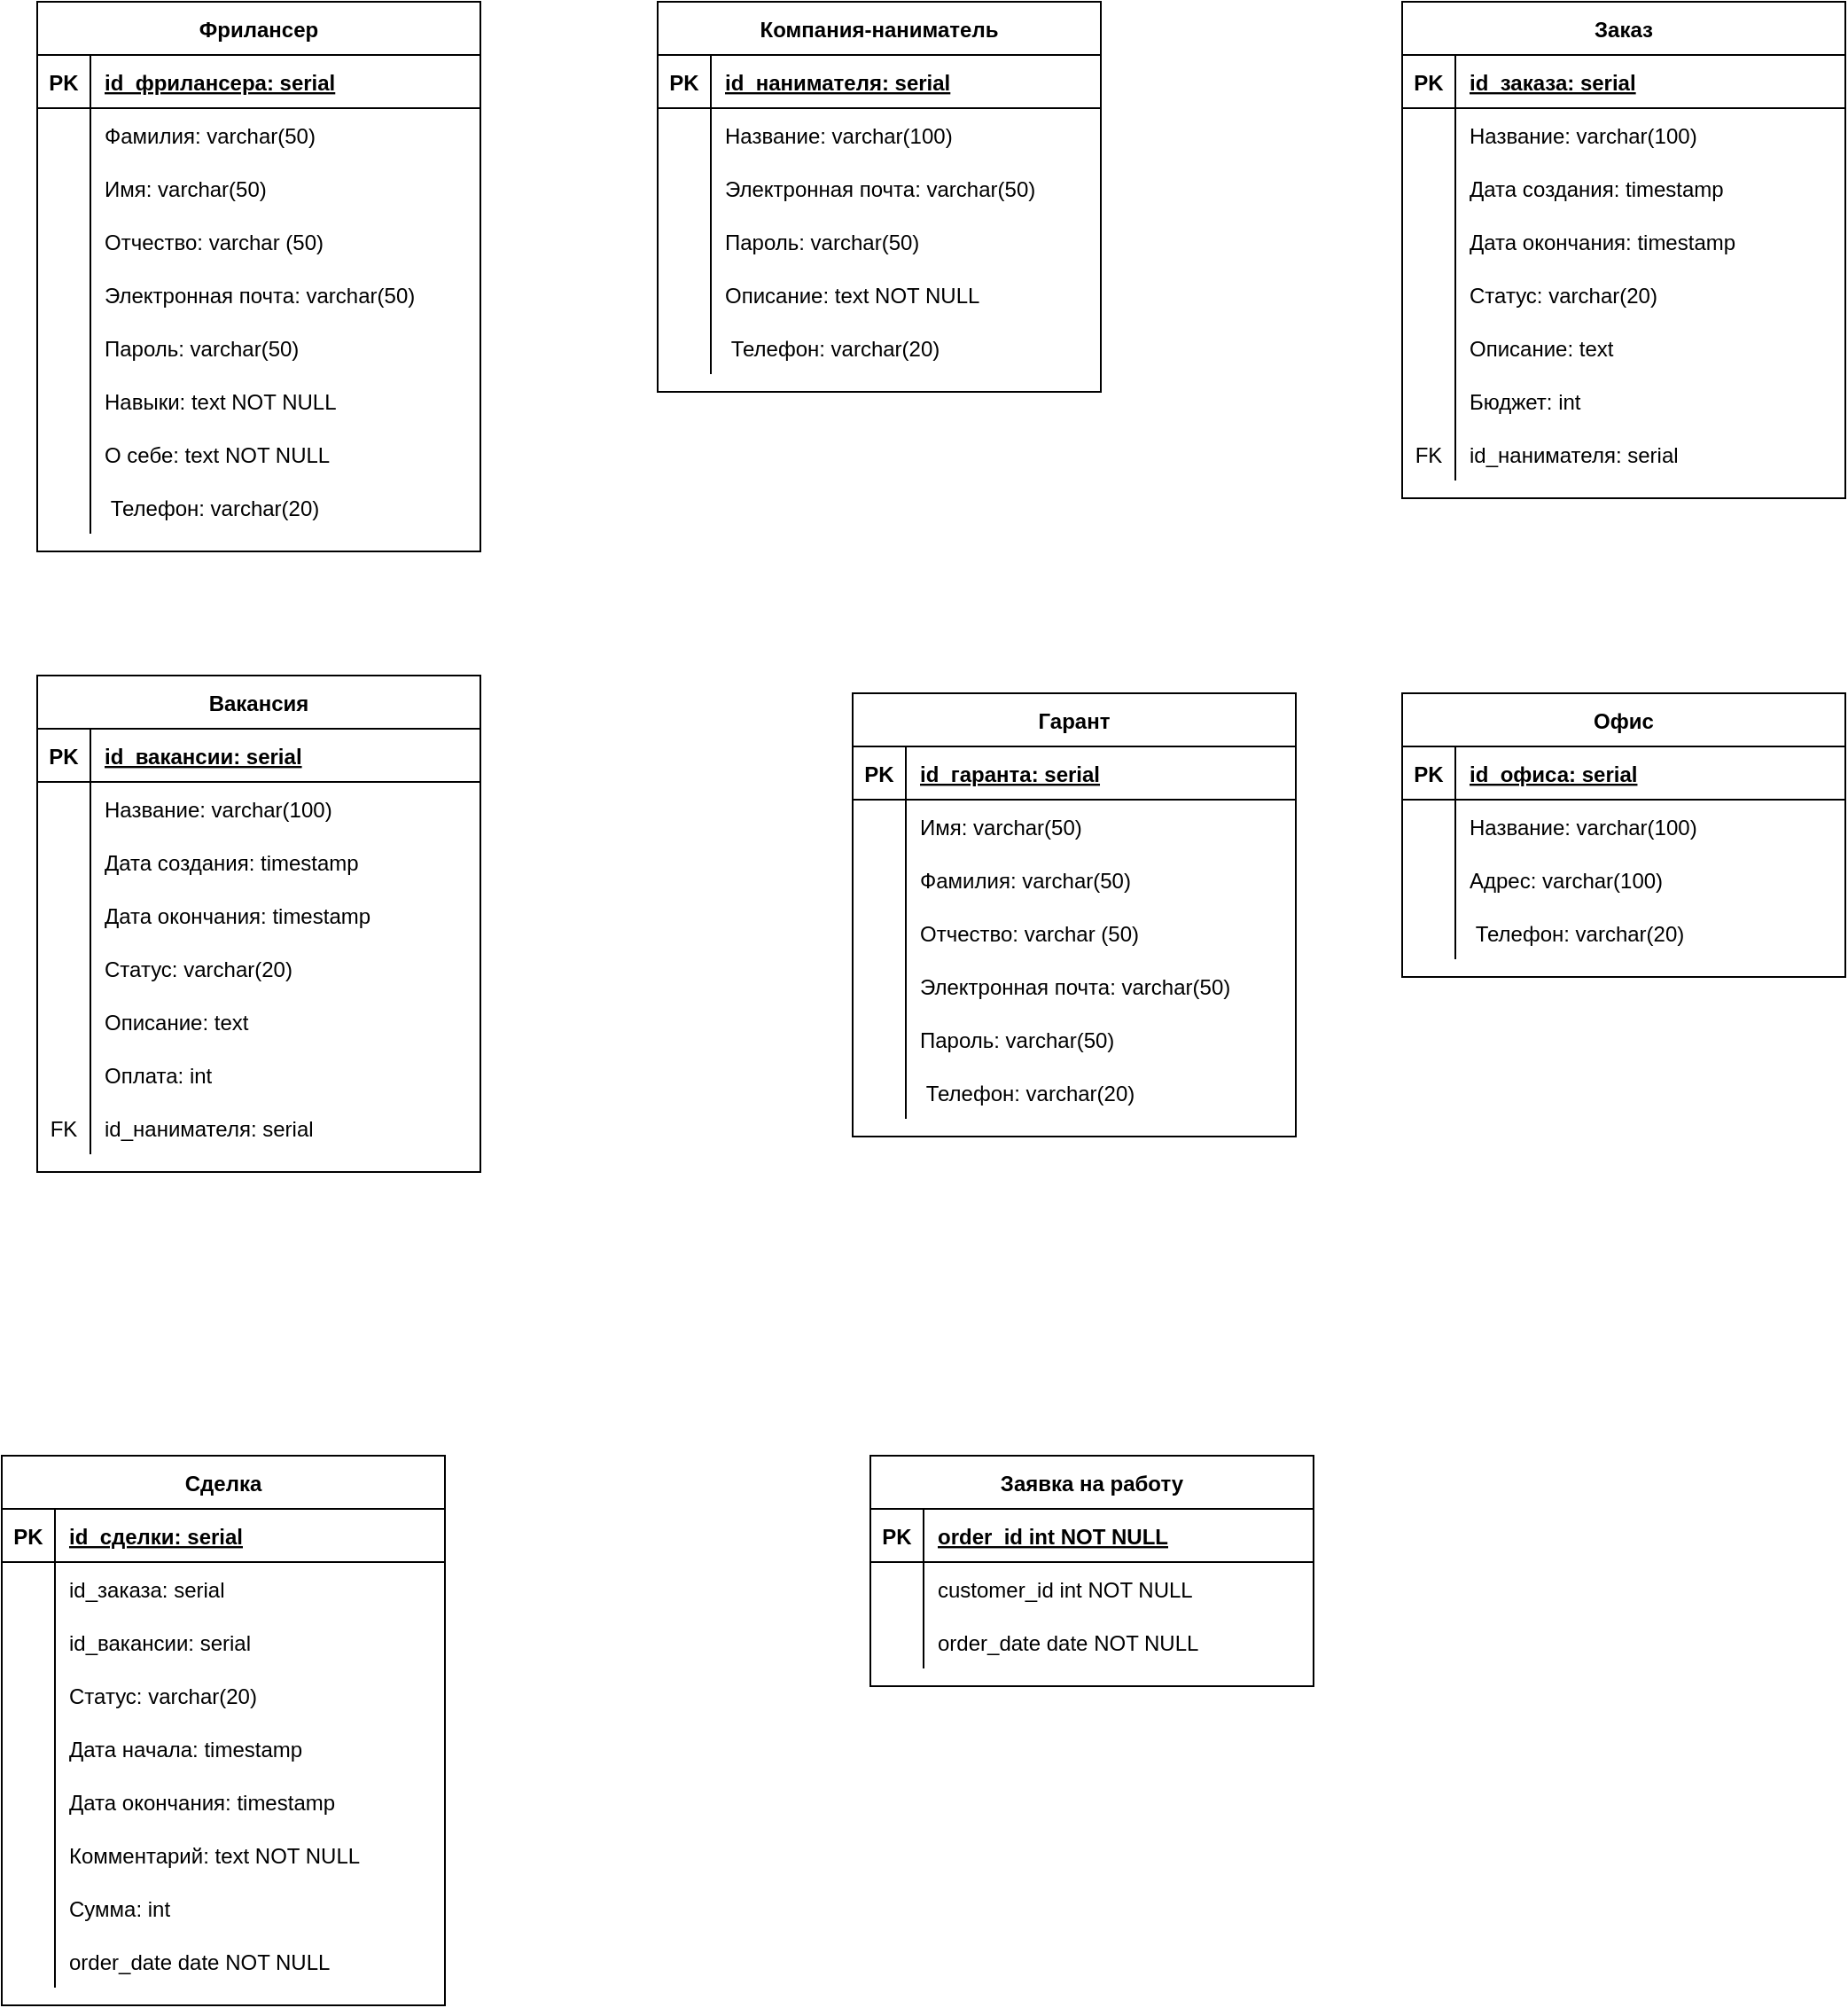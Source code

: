 <mxfile version="21.1.1" type="github">
  <diagram id="R2lEEEUBdFMjLlhIrx00" name="Page-1">
    <mxGraphModel dx="2643" dy="2055" grid="1" gridSize="10" guides="1" tooltips="1" connect="1" arrows="1" fold="1" page="1" pageScale="1" pageWidth="850" pageHeight="1100" math="0" shadow="0" extFonts="Permanent Marker^https://fonts.googleapis.com/css?family=Permanent+Marker">
      <root>
        <mxCell id="0" />
        <mxCell id="1" parent="0" />
        <mxCell id="NEHMrpjHIKDnAX4i1c70-81" value="Компания-наниматель" style="shape=table;startSize=30;container=1;collapsible=1;childLayout=tableLayout;fixedRows=1;rowLines=0;fontStyle=1;align=center;resizeLast=1;" vertex="1" parent="1">
          <mxGeometry x="-110" y="-250" width="250" height="220" as="geometry" />
        </mxCell>
        <mxCell id="NEHMrpjHIKDnAX4i1c70-82" value="" style="shape=partialRectangle;collapsible=0;dropTarget=0;pointerEvents=0;fillColor=none;points=[[0,0.5],[1,0.5]];portConstraint=eastwest;top=0;left=0;right=0;bottom=1;" vertex="1" parent="NEHMrpjHIKDnAX4i1c70-81">
          <mxGeometry y="30" width="250" height="30" as="geometry" />
        </mxCell>
        <mxCell id="NEHMrpjHIKDnAX4i1c70-83" value="PK" style="shape=partialRectangle;overflow=hidden;connectable=0;fillColor=none;top=0;left=0;bottom=0;right=0;fontStyle=1;" vertex="1" parent="NEHMrpjHIKDnAX4i1c70-82">
          <mxGeometry width="30" height="30" as="geometry">
            <mxRectangle width="30" height="30" as="alternateBounds" />
          </mxGeometry>
        </mxCell>
        <mxCell id="NEHMrpjHIKDnAX4i1c70-84" value="id_нанимателя: serial" style="shape=partialRectangle;overflow=hidden;connectable=0;fillColor=none;top=0;left=0;bottom=0;right=0;align=left;spacingLeft=6;fontStyle=5;" vertex="1" parent="NEHMrpjHIKDnAX4i1c70-82">
          <mxGeometry x="30" width="220" height="30" as="geometry">
            <mxRectangle width="220" height="30" as="alternateBounds" />
          </mxGeometry>
        </mxCell>
        <mxCell id="NEHMrpjHIKDnAX4i1c70-85" value="" style="shape=partialRectangle;collapsible=0;dropTarget=0;pointerEvents=0;fillColor=none;points=[[0,0.5],[1,0.5]];portConstraint=eastwest;top=0;left=0;right=0;bottom=0;" vertex="1" parent="NEHMrpjHIKDnAX4i1c70-81">
          <mxGeometry y="60" width="250" height="30" as="geometry" />
        </mxCell>
        <mxCell id="NEHMrpjHIKDnAX4i1c70-86" value="" style="shape=partialRectangle;overflow=hidden;connectable=0;fillColor=none;top=0;left=0;bottom=0;right=0;" vertex="1" parent="NEHMrpjHIKDnAX4i1c70-85">
          <mxGeometry width="30" height="30" as="geometry">
            <mxRectangle width="30" height="30" as="alternateBounds" />
          </mxGeometry>
        </mxCell>
        <mxCell id="NEHMrpjHIKDnAX4i1c70-87" value="Название: varchar(100)" style="shape=partialRectangle;overflow=hidden;connectable=0;fillColor=none;top=0;left=0;bottom=0;right=0;align=left;spacingLeft=6;" vertex="1" parent="NEHMrpjHIKDnAX4i1c70-85">
          <mxGeometry x="30" width="220" height="30" as="geometry">
            <mxRectangle width="220" height="30" as="alternateBounds" />
          </mxGeometry>
        </mxCell>
        <mxCell id="NEHMrpjHIKDnAX4i1c70-88" value="" style="shape=partialRectangle;collapsible=0;dropTarget=0;pointerEvents=0;fillColor=none;points=[[0,0.5],[1,0.5]];portConstraint=eastwest;top=0;left=0;right=0;bottom=0;" vertex="1" parent="NEHMrpjHIKDnAX4i1c70-81">
          <mxGeometry y="90" width="250" height="30" as="geometry" />
        </mxCell>
        <mxCell id="NEHMrpjHIKDnAX4i1c70-89" value="" style="shape=partialRectangle;overflow=hidden;connectable=0;fillColor=none;top=0;left=0;bottom=0;right=0;" vertex="1" parent="NEHMrpjHIKDnAX4i1c70-88">
          <mxGeometry width="30" height="30" as="geometry">
            <mxRectangle width="30" height="30" as="alternateBounds" />
          </mxGeometry>
        </mxCell>
        <mxCell id="NEHMrpjHIKDnAX4i1c70-90" value="Электронная почта: varchar(50)" style="shape=partialRectangle;overflow=hidden;connectable=0;fillColor=none;top=0;left=0;bottom=0;right=0;align=left;spacingLeft=6;" vertex="1" parent="NEHMrpjHIKDnAX4i1c70-88">
          <mxGeometry x="30" width="220" height="30" as="geometry">
            <mxRectangle width="220" height="30" as="alternateBounds" />
          </mxGeometry>
        </mxCell>
        <mxCell id="NEHMrpjHIKDnAX4i1c70-222" value="" style="shape=partialRectangle;collapsible=0;dropTarget=0;pointerEvents=0;fillColor=none;points=[[0,0.5],[1,0.5]];portConstraint=eastwest;top=0;left=0;right=0;bottom=0;" vertex="1" parent="NEHMrpjHIKDnAX4i1c70-81">
          <mxGeometry y="120" width="250" height="30" as="geometry" />
        </mxCell>
        <mxCell id="NEHMrpjHIKDnAX4i1c70-223" value="" style="shape=partialRectangle;overflow=hidden;connectable=0;fillColor=none;top=0;left=0;bottom=0;right=0;" vertex="1" parent="NEHMrpjHIKDnAX4i1c70-222">
          <mxGeometry width="30" height="30" as="geometry">
            <mxRectangle width="30" height="30" as="alternateBounds" />
          </mxGeometry>
        </mxCell>
        <mxCell id="NEHMrpjHIKDnAX4i1c70-224" value="Пароль: varchar(50)" style="shape=partialRectangle;overflow=hidden;connectable=0;fillColor=none;top=0;left=0;bottom=0;right=0;align=left;spacingLeft=6;" vertex="1" parent="NEHMrpjHIKDnAX4i1c70-222">
          <mxGeometry x="30" width="220" height="30" as="geometry">
            <mxRectangle width="220" height="30" as="alternateBounds" />
          </mxGeometry>
        </mxCell>
        <mxCell id="NEHMrpjHIKDnAX4i1c70-225" value="" style="shape=partialRectangle;collapsible=0;dropTarget=0;pointerEvents=0;fillColor=none;points=[[0,0.5],[1,0.5]];portConstraint=eastwest;top=0;left=0;right=0;bottom=0;" vertex="1" parent="NEHMrpjHIKDnAX4i1c70-81">
          <mxGeometry y="150" width="250" height="30" as="geometry" />
        </mxCell>
        <mxCell id="NEHMrpjHIKDnAX4i1c70-226" value="" style="shape=partialRectangle;overflow=hidden;connectable=0;fillColor=none;top=0;left=0;bottom=0;right=0;" vertex="1" parent="NEHMrpjHIKDnAX4i1c70-225">
          <mxGeometry width="30" height="30" as="geometry">
            <mxRectangle width="30" height="30" as="alternateBounds" />
          </mxGeometry>
        </mxCell>
        <mxCell id="NEHMrpjHIKDnAX4i1c70-227" value="Описание: text NOT NULL" style="shape=partialRectangle;overflow=hidden;connectable=0;fillColor=none;top=0;left=0;bottom=0;right=0;align=left;spacingLeft=6;" vertex="1" parent="NEHMrpjHIKDnAX4i1c70-225">
          <mxGeometry x="30" width="220" height="30" as="geometry">
            <mxRectangle width="220" height="30" as="alternateBounds" />
          </mxGeometry>
        </mxCell>
        <mxCell id="NEHMrpjHIKDnAX4i1c70-228" value="" style="shape=partialRectangle;collapsible=0;dropTarget=0;pointerEvents=0;fillColor=none;points=[[0,0.5],[1,0.5]];portConstraint=eastwest;top=0;left=0;right=0;bottom=0;" vertex="1" parent="NEHMrpjHIKDnAX4i1c70-81">
          <mxGeometry y="180" width="250" height="30" as="geometry" />
        </mxCell>
        <mxCell id="NEHMrpjHIKDnAX4i1c70-229" value="" style="shape=partialRectangle;overflow=hidden;connectable=0;fillColor=none;top=0;left=0;bottom=0;right=0;" vertex="1" parent="NEHMrpjHIKDnAX4i1c70-228">
          <mxGeometry width="30" height="30" as="geometry">
            <mxRectangle width="30" height="30" as="alternateBounds" />
          </mxGeometry>
        </mxCell>
        <mxCell id="NEHMrpjHIKDnAX4i1c70-230" value=" Телефон: varchar(20)" style="shape=partialRectangle;overflow=hidden;connectable=0;fillColor=none;top=0;left=0;bottom=0;right=0;align=left;spacingLeft=6;" vertex="1" parent="NEHMrpjHIKDnAX4i1c70-228">
          <mxGeometry x="30" width="220" height="30" as="geometry">
            <mxRectangle width="220" height="30" as="alternateBounds" />
          </mxGeometry>
        </mxCell>
        <mxCell id="NEHMrpjHIKDnAX4i1c70-91" value="Заявка на работу" style="shape=table;startSize=30;container=1;collapsible=1;childLayout=tableLayout;fixedRows=1;rowLines=0;fontStyle=1;align=center;resizeLast=1;" vertex="1" parent="1">
          <mxGeometry x="10" y="570" width="250" height="130" as="geometry" />
        </mxCell>
        <mxCell id="NEHMrpjHIKDnAX4i1c70-92" value="" style="shape=partialRectangle;collapsible=0;dropTarget=0;pointerEvents=0;fillColor=none;points=[[0,0.5],[1,0.5]];portConstraint=eastwest;top=0;left=0;right=0;bottom=1;" vertex="1" parent="NEHMrpjHIKDnAX4i1c70-91">
          <mxGeometry y="30" width="250" height="30" as="geometry" />
        </mxCell>
        <mxCell id="NEHMrpjHIKDnAX4i1c70-93" value="PK" style="shape=partialRectangle;overflow=hidden;connectable=0;fillColor=none;top=0;left=0;bottom=0;right=0;fontStyle=1;" vertex="1" parent="NEHMrpjHIKDnAX4i1c70-92">
          <mxGeometry width="30" height="30" as="geometry">
            <mxRectangle width="30" height="30" as="alternateBounds" />
          </mxGeometry>
        </mxCell>
        <mxCell id="NEHMrpjHIKDnAX4i1c70-94" value="order_id int NOT NULL " style="shape=partialRectangle;overflow=hidden;connectable=0;fillColor=none;top=0;left=0;bottom=0;right=0;align=left;spacingLeft=6;fontStyle=5;" vertex="1" parent="NEHMrpjHIKDnAX4i1c70-92">
          <mxGeometry x="30" width="220" height="30" as="geometry">
            <mxRectangle width="220" height="30" as="alternateBounds" />
          </mxGeometry>
        </mxCell>
        <mxCell id="NEHMrpjHIKDnAX4i1c70-95" value="" style="shape=partialRectangle;collapsible=0;dropTarget=0;pointerEvents=0;fillColor=none;points=[[0,0.5],[1,0.5]];portConstraint=eastwest;top=0;left=0;right=0;bottom=0;" vertex="1" parent="NEHMrpjHIKDnAX4i1c70-91">
          <mxGeometry y="60" width="250" height="30" as="geometry" />
        </mxCell>
        <mxCell id="NEHMrpjHIKDnAX4i1c70-96" value="" style="shape=partialRectangle;overflow=hidden;connectable=0;fillColor=none;top=0;left=0;bottom=0;right=0;" vertex="1" parent="NEHMrpjHIKDnAX4i1c70-95">
          <mxGeometry width="30" height="30" as="geometry">
            <mxRectangle width="30" height="30" as="alternateBounds" />
          </mxGeometry>
        </mxCell>
        <mxCell id="NEHMrpjHIKDnAX4i1c70-97" value="customer_id int NOT NULL" style="shape=partialRectangle;overflow=hidden;connectable=0;fillColor=none;top=0;left=0;bottom=0;right=0;align=left;spacingLeft=6;" vertex="1" parent="NEHMrpjHIKDnAX4i1c70-95">
          <mxGeometry x="30" width="220" height="30" as="geometry">
            <mxRectangle width="220" height="30" as="alternateBounds" />
          </mxGeometry>
        </mxCell>
        <mxCell id="NEHMrpjHIKDnAX4i1c70-98" value="" style="shape=partialRectangle;collapsible=0;dropTarget=0;pointerEvents=0;fillColor=none;points=[[0,0.5],[1,0.5]];portConstraint=eastwest;top=0;left=0;right=0;bottom=0;" vertex="1" parent="NEHMrpjHIKDnAX4i1c70-91">
          <mxGeometry y="90" width="250" height="30" as="geometry" />
        </mxCell>
        <mxCell id="NEHMrpjHIKDnAX4i1c70-99" value="" style="shape=partialRectangle;overflow=hidden;connectable=0;fillColor=none;top=0;left=0;bottom=0;right=0;" vertex="1" parent="NEHMrpjHIKDnAX4i1c70-98">
          <mxGeometry width="30" height="30" as="geometry">
            <mxRectangle width="30" height="30" as="alternateBounds" />
          </mxGeometry>
        </mxCell>
        <mxCell id="NEHMrpjHIKDnAX4i1c70-100" value="order_date date NOT NULL" style="shape=partialRectangle;overflow=hidden;connectable=0;fillColor=none;top=0;left=0;bottom=0;right=0;align=left;spacingLeft=6;" vertex="1" parent="NEHMrpjHIKDnAX4i1c70-98">
          <mxGeometry x="30" width="220" height="30" as="geometry">
            <mxRectangle width="220" height="30" as="alternateBounds" />
          </mxGeometry>
        </mxCell>
        <mxCell id="NEHMrpjHIKDnAX4i1c70-101" value="Сделка" style="shape=table;startSize=30;container=1;collapsible=1;childLayout=tableLayout;fixedRows=1;rowLines=0;fontStyle=1;align=center;resizeLast=1;" vertex="1" parent="1">
          <mxGeometry x="-480" y="570" width="250" height="310" as="geometry" />
        </mxCell>
        <mxCell id="NEHMrpjHIKDnAX4i1c70-102" value="" style="shape=partialRectangle;collapsible=0;dropTarget=0;pointerEvents=0;fillColor=none;points=[[0,0.5],[1,0.5]];portConstraint=eastwest;top=0;left=0;right=0;bottom=1;" vertex="1" parent="NEHMrpjHIKDnAX4i1c70-101">
          <mxGeometry y="30" width="250" height="30" as="geometry" />
        </mxCell>
        <mxCell id="NEHMrpjHIKDnAX4i1c70-103" value="PK" style="shape=partialRectangle;overflow=hidden;connectable=0;fillColor=none;top=0;left=0;bottom=0;right=0;fontStyle=1;" vertex="1" parent="NEHMrpjHIKDnAX4i1c70-102">
          <mxGeometry width="30" height="30" as="geometry">
            <mxRectangle width="30" height="30" as="alternateBounds" />
          </mxGeometry>
        </mxCell>
        <mxCell id="NEHMrpjHIKDnAX4i1c70-104" value="id_сделки: serial" style="shape=partialRectangle;overflow=hidden;connectable=0;fillColor=none;top=0;left=0;bottom=0;right=0;align=left;spacingLeft=6;fontStyle=5;" vertex="1" parent="NEHMrpjHIKDnAX4i1c70-102">
          <mxGeometry x="30" width="220" height="30" as="geometry">
            <mxRectangle width="220" height="30" as="alternateBounds" />
          </mxGeometry>
        </mxCell>
        <mxCell id="NEHMrpjHIKDnAX4i1c70-105" value="" style="shape=partialRectangle;collapsible=0;dropTarget=0;pointerEvents=0;fillColor=none;points=[[0,0.5],[1,0.5]];portConstraint=eastwest;top=0;left=0;right=0;bottom=0;" vertex="1" parent="NEHMrpjHIKDnAX4i1c70-101">
          <mxGeometry y="60" width="250" height="30" as="geometry" />
        </mxCell>
        <mxCell id="NEHMrpjHIKDnAX4i1c70-106" value="" style="shape=partialRectangle;overflow=hidden;connectable=0;fillColor=none;top=0;left=0;bottom=0;right=0;" vertex="1" parent="NEHMrpjHIKDnAX4i1c70-105">
          <mxGeometry width="30" height="30" as="geometry">
            <mxRectangle width="30" height="30" as="alternateBounds" />
          </mxGeometry>
        </mxCell>
        <mxCell id="NEHMrpjHIKDnAX4i1c70-107" value="id_заказа: serial" style="shape=partialRectangle;overflow=hidden;connectable=0;fillColor=none;top=0;left=0;bottom=0;right=0;align=left;spacingLeft=6;" vertex="1" parent="NEHMrpjHIKDnAX4i1c70-105">
          <mxGeometry x="30" width="220" height="30" as="geometry">
            <mxRectangle width="220" height="30" as="alternateBounds" />
          </mxGeometry>
        </mxCell>
        <mxCell id="NEHMrpjHIKDnAX4i1c70-108" value="" style="shape=partialRectangle;collapsible=0;dropTarget=0;pointerEvents=0;fillColor=none;points=[[0,0.5],[1,0.5]];portConstraint=eastwest;top=0;left=0;right=0;bottom=0;" vertex="1" parent="NEHMrpjHIKDnAX4i1c70-101">
          <mxGeometry y="90" width="250" height="30" as="geometry" />
        </mxCell>
        <mxCell id="NEHMrpjHIKDnAX4i1c70-109" value="" style="shape=partialRectangle;overflow=hidden;connectable=0;fillColor=none;top=0;left=0;bottom=0;right=0;" vertex="1" parent="NEHMrpjHIKDnAX4i1c70-108">
          <mxGeometry width="30" height="30" as="geometry">
            <mxRectangle width="30" height="30" as="alternateBounds" />
          </mxGeometry>
        </mxCell>
        <mxCell id="NEHMrpjHIKDnAX4i1c70-110" value="id_вакансии: serial" style="shape=partialRectangle;overflow=hidden;connectable=0;fillColor=none;top=0;left=0;bottom=0;right=0;align=left;spacingLeft=6;" vertex="1" parent="NEHMrpjHIKDnAX4i1c70-108">
          <mxGeometry x="30" width="220" height="30" as="geometry">
            <mxRectangle width="220" height="30" as="alternateBounds" />
          </mxGeometry>
        </mxCell>
        <mxCell id="NEHMrpjHIKDnAX4i1c70-334" value="" style="shape=partialRectangle;collapsible=0;dropTarget=0;pointerEvents=0;fillColor=none;points=[[0,0.5],[1,0.5]];portConstraint=eastwest;top=0;left=0;right=0;bottom=0;" vertex="1" parent="NEHMrpjHIKDnAX4i1c70-101">
          <mxGeometry y="120" width="250" height="30" as="geometry" />
        </mxCell>
        <mxCell id="NEHMrpjHIKDnAX4i1c70-335" value="" style="shape=partialRectangle;overflow=hidden;connectable=0;fillColor=none;top=0;left=0;bottom=0;right=0;" vertex="1" parent="NEHMrpjHIKDnAX4i1c70-334">
          <mxGeometry width="30" height="30" as="geometry">
            <mxRectangle width="30" height="30" as="alternateBounds" />
          </mxGeometry>
        </mxCell>
        <mxCell id="NEHMrpjHIKDnAX4i1c70-336" value="Статус: varchar(20)" style="shape=partialRectangle;overflow=hidden;connectable=0;fillColor=none;top=0;left=0;bottom=0;right=0;align=left;spacingLeft=6;" vertex="1" parent="NEHMrpjHIKDnAX4i1c70-334">
          <mxGeometry x="30" width="220" height="30" as="geometry">
            <mxRectangle width="220" height="30" as="alternateBounds" />
          </mxGeometry>
        </mxCell>
        <mxCell id="NEHMrpjHIKDnAX4i1c70-337" value="" style="shape=partialRectangle;collapsible=0;dropTarget=0;pointerEvents=0;fillColor=none;points=[[0,0.5],[1,0.5]];portConstraint=eastwest;top=0;left=0;right=0;bottom=0;" vertex="1" parent="NEHMrpjHIKDnAX4i1c70-101">
          <mxGeometry y="150" width="250" height="30" as="geometry" />
        </mxCell>
        <mxCell id="NEHMrpjHIKDnAX4i1c70-338" value="" style="shape=partialRectangle;overflow=hidden;connectable=0;fillColor=none;top=0;left=0;bottom=0;right=0;" vertex="1" parent="NEHMrpjHIKDnAX4i1c70-337">
          <mxGeometry width="30" height="30" as="geometry">
            <mxRectangle width="30" height="30" as="alternateBounds" />
          </mxGeometry>
        </mxCell>
        <mxCell id="NEHMrpjHIKDnAX4i1c70-339" value="Дата начала: timestamp" style="shape=partialRectangle;overflow=hidden;connectable=0;fillColor=none;top=0;left=0;bottom=0;right=0;align=left;spacingLeft=6;" vertex="1" parent="NEHMrpjHIKDnAX4i1c70-337">
          <mxGeometry x="30" width="220" height="30" as="geometry">
            <mxRectangle width="220" height="30" as="alternateBounds" />
          </mxGeometry>
        </mxCell>
        <mxCell id="NEHMrpjHIKDnAX4i1c70-340" value="" style="shape=partialRectangle;collapsible=0;dropTarget=0;pointerEvents=0;fillColor=none;points=[[0,0.5],[1,0.5]];portConstraint=eastwest;top=0;left=0;right=0;bottom=0;" vertex="1" parent="NEHMrpjHIKDnAX4i1c70-101">
          <mxGeometry y="180" width="250" height="30" as="geometry" />
        </mxCell>
        <mxCell id="NEHMrpjHIKDnAX4i1c70-341" value="" style="shape=partialRectangle;overflow=hidden;connectable=0;fillColor=none;top=0;left=0;bottom=0;right=0;" vertex="1" parent="NEHMrpjHIKDnAX4i1c70-340">
          <mxGeometry width="30" height="30" as="geometry">
            <mxRectangle width="30" height="30" as="alternateBounds" />
          </mxGeometry>
        </mxCell>
        <mxCell id="NEHMrpjHIKDnAX4i1c70-342" value="Дата окончания: timestamp" style="shape=partialRectangle;overflow=hidden;connectable=0;fillColor=none;top=0;left=0;bottom=0;right=0;align=left;spacingLeft=6;" vertex="1" parent="NEHMrpjHIKDnAX4i1c70-340">
          <mxGeometry x="30" width="220" height="30" as="geometry">
            <mxRectangle width="220" height="30" as="alternateBounds" />
          </mxGeometry>
        </mxCell>
        <mxCell id="NEHMrpjHIKDnAX4i1c70-343" value="" style="shape=partialRectangle;collapsible=0;dropTarget=0;pointerEvents=0;fillColor=none;points=[[0,0.5],[1,0.5]];portConstraint=eastwest;top=0;left=0;right=0;bottom=0;" vertex="1" parent="NEHMrpjHIKDnAX4i1c70-101">
          <mxGeometry y="210" width="250" height="30" as="geometry" />
        </mxCell>
        <mxCell id="NEHMrpjHIKDnAX4i1c70-344" value="" style="shape=partialRectangle;overflow=hidden;connectable=0;fillColor=none;top=0;left=0;bottom=0;right=0;" vertex="1" parent="NEHMrpjHIKDnAX4i1c70-343">
          <mxGeometry width="30" height="30" as="geometry">
            <mxRectangle width="30" height="30" as="alternateBounds" />
          </mxGeometry>
        </mxCell>
        <mxCell id="NEHMrpjHIKDnAX4i1c70-345" value="Комментарий: text NOT NULL" style="shape=partialRectangle;overflow=hidden;connectable=0;fillColor=none;top=0;left=0;bottom=0;right=0;align=left;spacingLeft=6;" vertex="1" parent="NEHMrpjHIKDnAX4i1c70-343">
          <mxGeometry x="30" width="220" height="30" as="geometry">
            <mxRectangle width="220" height="30" as="alternateBounds" />
          </mxGeometry>
        </mxCell>
        <mxCell id="NEHMrpjHIKDnAX4i1c70-346" value="" style="shape=partialRectangle;collapsible=0;dropTarget=0;pointerEvents=0;fillColor=none;points=[[0,0.5],[1,0.5]];portConstraint=eastwest;top=0;left=0;right=0;bottom=0;" vertex="1" parent="NEHMrpjHIKDnAX4i1c70-101">
          <mxGeometry y="240" width="250" height="30" as="geometry" />
        </mxCell>
        <mxCell id="NEHMrpjHIKDnAX4i1c70-347" value="" style="shape=partialRectangle;overflow=hidden;connectable=0;fillColor=none;top=0;left=0;bottom=0;right=0;" vertex="1" parent="NEHMrpjHIKDnAX4i1c70-346">
          <mxGeometry width="30" height="30" as="geometry">
            <mxRectangle width="30" height="30" as="alternateBounds" />
          </mxGeometry>
        </mxCell>
        <mxCell id="NEHMrpjHIKDnAX4i1c70-348" value="Сумма: int" style="shape=partialRectangle;overflow=hidden;connectable=0;fillColor=none;top=0;left=0;bottom=0;right=0;align=left;spacingLeft=6;" vertex="1" parent="NEHMrpjHIKDnAX4i1c70-346">
          <mxGeometry x="30" width="220" height="30" as="geometry">
            <mxRectangle width="220" height="30" as="alternateBounds" />
          </mxGeometry>
        </mxCell>
        <mxCell id="NEHMrpjHIKDnAX4i1c70-349" value="" style="shape=partialRectangle;collapsible=0;dropTarget=0;pointerEvents=0;fillColor=none;points=[[0,0.5],[1,0.5]];portConstraint=eastwest;top=0;left=0;right=0;bottom=0;" vertex="1" parent="NEHMrpjHIKDnAX4i1c70-101">
          <mxGeometry y="270" width="250" height="30" as="geometry" />
        </mxCell>
        <mxCell id="NEHMrpjHIKDnAX4i1c70-350" value="" style="shape=partialRectangle;overflow=hidden;connectable=0;fillColor=none;top=0;left=0;bottom=0;right=0;" vertex="1" parent="NEHMrpjHIKDnAX4i1c70-349">
          <mxGeometry width="30" height="30" as="geometry">
            <mxRectangle width="30" height="30" as="alternateBounds" />
          </mxGeometry>
        </mxCell>
        <mxCell id="NEHMrpjHIKDnAX4i1c70-351" value="order_date date NOT NULL" style="shape=partialRectangle;overflow=hidden;connectable=0;fillColor=none;top=0;left=0;bottom=0;right=0;align=left;spacingLeft=6;" vertex="1" parent="NEHMrpjHIKDnAX4i1c70-349">
          <mxGeometry x="30" width="220" height="30" as="geometry">
            <mxRectangle width="220" height="30" as="alternateBounds" />
          </mxGeometry>
        </mxCell>
        <mxCell id="NEHMrpjHIKDnAX4i1c70-111" value="Офис" style="shape=table;startSize=30;container=1;collapsible=1;childLayout=tableLayout;fixedRows=1;rowLines=0;fontStyle=1;align=center;resizeLast=1;" vertex="1" parent="1">
          <mxGeometry x="310" y="140" width="250" height="160" as="geometry" />
        </mxCell>
        <mxCell id="NEHMrpjHIKDnAX4i1c70-112" value="" style="shape=partialRectangle;collapsible=0;dropTarget=0;pointerEvents=0;fillColor=none;points=[[0,0.5],[1,0.5]];portConstraint=eastwest;top=0;left=0;right=0;bottom=1;" vertex="1" parent="NEHMrpjHIKDnAX4i1c70-111">
          <mxGeometry y="30" width="250" height="30" as="geometry" />
        </mxCell>
        <mxCell id="NEHMrpjHIKDnAX4i1c70-113" value="PK" style="shape=partialRectangle;overflow=hidden;connectable=0;fillColor=none;top=0;left=0;bottom=0;right=0;fontStyle=1;" vertex="1" parent="NEHMrpjHIKDnAX4i1c70-112">
          <mxGeometry width="30" height="30" as="geometry">
            <mxRectangle width="30" height="30" as="alternateBounds" />
          </mxGeometry>
        </mxCell>
        <mxCell id="NEHMrpjHIKDnAX4i1c70-114" value="id_офиса: serial" style="shape=partialRectangle;overflow=hidden;connectable=0;fillColor=none;top=0;left=0;bottom=0;right=0;align=left;spacingLeft=6;fontStyle=5;" vertex="1" parent="NEHMrpjHIKDnAX4i1c70-112">
          <mxGeometry x="30" width="220" height="30" as="geometry">
            <mxRectangle width="220" height="30" as="alternateBounds" />
          </mxGeometry>
        </mxCell>
        <mxCell id="NEHMrpjHIKDnAX4i1c70-115" value="" style="shape=partialRectangle;collapsible=0;dropTarget=0;pointerEvents=0;fillColor=none;points=[[0,0.5],[1,0.5]];portConstraint=eastwest;top=0;left=0;right=0;bottom=0;" vertex="1" parent="NEHMrpjHIKDnAX4i1c70-111">
          <mxGeometry y="60" width="250" height="30" as="geometry" />
        </mxCell>
        <mxCell id="NEHMrpjHIKDnAX4i1c70-116" value="" style="shape=partialRectangle;overflow=hidden;connectable=0;fillColor=none;top=0;left=0;bottom=0;right=0;" vertex="1" parent="NEHMrpjHIKDnAX4i1c70-115">
          <mxGeometry width="30" height="30" as="geometry">
            <mxRectangle width="30" height="30" as="alternateBounds" />
          </mxGeometry>
        </mxCell>
        <mxCell id="NEHMrpjHIKDnAX4i1c70-117" value="Название: varchar(100)" style="shape=partialRectangle;overflow=hidden;connectable=0;fillColor=none;top=0;left=0;bottom=0;right=0;align=left;spacingLeft=6;" vertex="1" parent="NEHMrpjHIKDnAX4i1c70-115">
          <mxGeometry x="30" width="220" height="30" as="geometry">
            <mxRectangle width="220" height="30" as="alternateBounds" />
          </mxGeometry>
        </mxCell>
        <mxCell id="NEHMrpjHIKDnAX4i1c70-118" value="" style="shape=partialRectangle;collapsible=0;dropTarget=0;pointerEvents=0;fillColor=none;points=[[0,0.5],[1,0.5]];portConstraint=eastwest;top=0;left=0;right=0;bottom=0;" vertex="1" parent="NEHMrpjHIKDnAX4i1c70-111">
          <mxGeometry y="90" width="250" height="30" as="geometry" />
        </mxCell>
        <mxCell id="NEHMrpjHIKDnAX4i1c70-119" value="" style="shape=partialRectangle;overflow=hidden;connectable=0;fillColor=none;top=0;left=0;bottom=0;right=0;" vertex="1" parent="NEHMrpjHIKDnAX4i1c70-118">
          <mxGeometry width="30" height="30" as="geometry">
            <mxRectangle width="30" height="30" as="alternateBounds" />
          </mxGeometry>
        </mxCell>
        <mxCell id="NEHMrpjHIKDnAX4i1c70-120" value="Адрес: varchar(100)" style="shape=partialRectangle;overflow=hidden;connectable=0;fillColor=none;top=0;left=0;bottom=0;right=0;align=left;spacingLeft=6;" vertex="1" parent="NEHMrpjHIKDnAX4i1c70-118">
          <mxGeometry x="30" width="220" height="30" as="geometry">
            <mxRectangle width="220" height="30" as="alternateBounds" />
          </mxGeometry>
        </mxCell>
        <mxCell id="NEHMrpjHIKDnAX4i1c70-331" value="" style="shape=partialRectangle;collapsible=0;dropTarget=0;pointerEvents=0;fillColor=none;points=[[0,0.5],[1,0.5]];portConstraint=eastwest;top=0;left=0;right=0;bottom=0;" vertex="1" parent="NEHMrpjHIKDnAX4i1c70-111">
          <mxGeometry y="120" width="250" height="30" as="geometry" />
        </mxCell>
        <mxCell id="NEHMrpjHIKDnAX4i1c70-332" value="" style="shape=partialRectangle;overflow=hidden;connectable=0;fillColor=none;top=0;left=0;bottom=0;right=0;" vertex="1" parent="NEHMrpjHIKDnAX4i1c70-331">
          <mxGeometry width="30" height="30" as="geometry">
            <mxRectangle width="30" height="30" as="alternateBounds" />
          </mxGeometry>
        </mxCell>
        <mxCell id="NEHMrpjHIKDnAX4i1c70-333" value=" Телефон: varchar(20)" style="shape=partialRectangle;overflow=hidden;connectable=0;fillColor=none;top=0;left=0;bottom=0;right=0;align=left;spacingLeft=6;" vertex="1" parent="NEHMrpjHIKDnAX4i1c70-331">
          <mxGeometry x="30" width="220" height="30" as="geometry">
            <mxRectangle width="220" height="30" as="alternateBounds" />
          </mxGeometry>
        </mxCell>
        <mxCell id="NEHMrpjHIKDnAX4i1c70-121" value="Гарант" style="shape=table;startSize=30;container=1;collapsible=1;childLayout=tableLayout;fixedRows=1;rowLines=0;fontStyle=1;align=center;resizeLast=1;" vertex="1" parent="1">
          <mxGeometry y="140" width="250" height="250" as="geometry" />
        </mxCell>
        <mxCell id="NEHMrpjHIKDnAX4i1c70-122" value="" style="shape=partialRectangle;collapsible=0;dropTarget=0;pointerEvents=0;fillColor=none;points=[[0,0.5],[1,0.5]];portConstraint=eastwest;top=0;left=0;right=0;bottom=1;" vertex="1" parent="NEHMrpjHIKDnAX4i1c70-121">
          <mxGeometry y="30" width="250" height="30" as="geometry" />
        </mxCell>
        <mxCell id="NEHMrpjHIKDnAX4i1c70-123" value="PK" style="shape=partialRectangle;overflow=hidden;connectable=0;fillColor=none;top=0;left=0;bottom=0;right=0;fontStyle=1;" vertex="1" parent="NEHMrpjHIKDnAX4i1c70-122">
          <mxGeometry width="30" height="30" as="geometry">
            <mxRectangle width="30" height="30" as="alternateBounds" />
          </mxGeometry>
        </mxCell>
        <mxCell id="NEHMrpjHIKDnAX4i1c70-124" value="id_гаранта: serial" style="shape=partialRectangle;overflow=hidden;connectable=0;fillColor=none;top=0;left=0;bottom=0;right=0;align=left;spacingLeft=6;fontStyle=5;" vertex="1" parent="NEHMrpjHIKDnAX4i1c70-122">
          <mxGeometry x="30" width="220" height="30" as="geometry">
            <mxRectangle width="220" height="30" as="alternateBounds" />
          </mxGeometry>
        </mxCell>
        <mxCell id="NEHMrpjHIKDnAX4i1c70-125" value="" style="shape=partialRectangle;collapsible=0;dropTarget=0;pointerEvents=0;fillColor=none;points=[[0,0.5],[1,0.5]];portConstraint=eastwest;top=0;left=0;right=0;bottom=0;" vertex="1" parent="NEHMrpjHIKDnAX4i1c70-121">
          <mxGeometry y="60" width="250" height="30" as="geometry" />
        </mxCell>
        <mxCell id="NEHMrpjHIKDnAX4i1c70-126" value="" style="shape=partialRectangle;overflow=hidden;connectable=0;fillColor=none;top=0;left=0;bottom=0;right=0;" vertex="1" parent="NEHMrpjHIKDnAX4i1c70-125">
          <mxGeometry width="30" height="30" as="geometry">
            <mxRectangle width="30" height="30" as="alternateBounds" />
          </mxGeometry>
        </mxCell>
        <mxCell id="NEHMrpjHIKDnAX4i1c70-127" value="Имя: varchar(50)" style="shape=partialRectangle;overflow=hidden;connectable=0;fillColor=none;top=0;left=0;bottom=0;right=0;align=left;spacingLeft=6;" vertex="1" parent="NEHMrpjHIKDnAX4i1c70-125">
          <mxGeometry x="30" width="220" height="30" as="geometry">
            <mxRectangle width="220" height="30" as="alternateBounds" />
          </mxGeometry>
        </mxCell>
        <mxCell id="NEHMrpjHIKDnAX4i1c70-128" value="" style="shape=partialRectangle;collapsible=0;dropTarget=0;pointerEvents=0;fillColor=none;points=[[0,0.5],[1,0.5]];portConstraint=eastwest;top=0;left=0;right=0;bottom=0;" vertex="1" parent="NEHMrpjHIKDnAX4i1c70-121">
          <mxGeometry y="90" width="250" height="30" as="geometry" />
        </mxCell>
        <mxCell id="NEHMrpjHIKDnAX4i1c70-129" value="" style="shape=partialRectangle;overflow=hidden;connectable=0;fillColor=none;top=0;left=0;bottom=0;right=0;" vertex="1" parent="NEHMrpjHIKDnAX4i1c70-128">
          <mxGeometry width="30" height="30" as="geometry">
            <mxRectangle width="30" height="30" as="alternateBounds" />
          </mxGeometry>
        </mxCell>
        <mxCell id="NEHMrpjHIKDnAX4i1c70-130" value="Фамилия: varchar(50)" style="shape=partialRectangle;overflow=hidden;connectable=0;fillColor=none;top=0;left=0;bottom=0;right=0;align=left;spacingLeft=6;" vertex="1" parent="NEHMrpjHIKDnAX4i1c70-128">
          <mxGeometry x="30" width="220" height="30" as="geometry">
            <mxRectangle width="220" height="30" as="alternateBounds" />
          </mxGeometry>
        </mxCell>
        <mxCell id="NEHMrpjHIKDnAX4i1c70-287" value="" style="shape=partialRectangle;collapsible=0;dropTarget=0;pointerEvents=0;fillColor=none;points=[[0,0.5],[1,0.5]];portConstraint=eastwest;top=0;left=0;right=0;bottom=0;" vertex="1" parent="NEHMrpjHIKDnAX4i1c70-121">
          <mxGeometry y="120" width="250" height="30" as="geometry" />
        </mxCell>
        <mxCell id="NEHMrpjHIKDnAX4i1c70-288" value="" style="shape=partialRectangle;overflow=hidden;connectable=0;fillColor=none;top=0;left=0;bottom=0;right=0;" vertex="1" parent="NEHMrpjHIKDnAX4i1c70-287">
          <mxGeometry width="30" height="30" as="geometry">
            <mxRectangle width="30" height="30" as="alternateBounds" />
          </mxGeometry>
        </mxCell>
        <mxCell id="NEHMrpjHIKDnAX4i1c70-289" value="Отчество: varchar (50)" style="shape=partialRectangle;overflow=hidden;connectable=0;fillColor=none;top=0;left=0;bottom=0;right=0;align=left;spacingLeft=6;" vertex="1" parent="NEHMrpjHIKDnAX4i1c70-287">
          <mxGeometry x="30" width="220" height="30" as="geometry">
            <mxRectangle width="220" height="30" as="alternateBounds" />
          </mxGeometry>
        </mxCell>
        <mxCell id="NEHMrpjHIKDnAX4i1c70-290" value="" style="shape=partialRectangle;collapsible=0;dropTarget=0;pointerEvents=0;fillColor=none;points=[[0,0.5],[1,0.5]];portConstraint=eastwest;top=0;left=0;right=0;bottom=0;" vertex="1" parent="NEHMrpjHIKDnAX4i1c70-121">
          <mxGeometry y="150" width="250" height="30" as="geometry" />
        </mxCell>
        <mxCell id="NEHMrpjHIKDnAX4i1c70-291" value="" style="shape=partialRectangle;overflow=hidden;connectable=0;fillColor=none;top=0;left=0;bottom=0;right=0;" vertex="1" parent="NEHMrpjHIKDnAX4i1c70-290">
          <mxGeometry width="30" height="30" as="geometry">
            <mxRectangle width="30" height="30" as="alternateBounds" />
          </mxGeometry>
        </mxCell>
        <mxCell id="NEHMrpjHIKDnAX4i1c70-292" value="Электронная почта: varchar(50)" style="shape=partialRectangle;overflow=hidden;connectable=0;fillColor=none;top=0;left=0;bottom=0;right=0;align=left;spacingLeft=6;" vertex="1" parent="NEHMrpjHIKDnAX4i1c70-290">
          <mxGeometry x="30" width="220" height="30" as="geometry">
            <mxRectangle width="220" height="30" as="alternateBounds" />
          </mxGeometry>
        </mxCell>
        <mxCell id="NEHMrpjHIKDnAX4i1c70-325" value="" style="shape=partialRectangle;collapsible=0;dropTarget=0;pointerEvents=0;fillColor=none;points=[[0,0.5],[1,0.5]];portConstraint=eastwest;top=0;left=0;right=0;bottom=0;" vertex="1" parent="NEHMrpjHIKDnAX4i1c70-121">
          <mxGeometry y="180" width="250" height="30" as="geometry" />
        </mxCell>
        <mxCell id="NEHMrpjHIKDnAX4i1c70-326" value="" style="shape=partialRectangle;overflow=hidden;connectable=0;fillColor=none;top=0;left=0;bottom=0;right=0;" vertex="1" parent="NEHMrpjHIKDnAX4i1c70-325">
          <mxGeometry width="30" height="30" as="geometry">
            <mxRectangle width="30" height="30" as="alternateBounds" />
          </mxGeometry>
        </mxCell>
        <mxCell id="NEHMrpjHIKDnAX4i1c70-327" value="Пароль: varchar(50)" style="shape=partialRectangle;overflow=hidden;connectable=0;fillColor=none;top=0;left=0;bottom=0;right=0;align=left;spacingLeft=6;" vertex="1" parent="NEHMrpjHIKDnAX4i1c70-325">
          <mxGeometry x="30" width="220" height="30" as="geometry">
            <mxRectangle width="220" height="30" as="alternateBounds" />
          </mxGeometry>
        </mxCell>
        <mxCell id="NEHMrpjHIKDnAX4i1c70-328" value="" style="shape=partialRectangle;collapsible=0;dropTarget=0;pointerEvents=0;fillColor=none;points=[[0,0.5],[1,0.5]];portConstraint=eastwest;top=0;left=0;right=0;bottom=0;" vertex="1" parent="NEHMrpjHIKDnAX4i1c70-121">
          <mxGeometry y="210" width="250" height="30" as="geometry" />
        </mxCell>
        <mxCell id="NEHMrpjHIKDnAX4i1c70-329" value="" style="shape=partialRectangle;overflow=hidden;connectable=0;fillColor=none;top=0;left=0;bottom=0;right=0;" vertex="1" parent="NEHMrpjHIKDnAX4i1c70-328">
          <mxGeometry width="30" height="30" as="geometry">
            <mxRectangle width="30" height="30" as="alternateBounds" />
          </mxGeometry>
        </mxCell>
        <mxCell id="NEHMrpjHIKDnAX4i1c70-330" value=" Телефон: varchar(20)" style="shape=partialRectangle;overflow=hidden;connectable=0;fillColor=none;top=0;left=0;bottom=0;right=0;align=left;spacingLeft=6;" vertex="1" parent="NEHMrpjHIKDnAX4i1c70-328">
          <mxGeometry x="30" width="220" height="30" as="geometry">
            <mxRectangle width="220" height="30" as="alternateBounds" />
          </mxGeometry>
        </mxCell>
        <mxCell id="NEHMrpjHIKDnAX4i1c70-131" value="Вакансия" style="shape=table;startSize=30;container=1;collapsible=1;childLayout=tableLayout;fixedRows=1;rowLines=0;fontStyle=1;align=center;resizeLast=1;" vertex="1" parent="1">
          <mxGeometry x="-460" y="130" width="250" height="280" as="geometry" />
        </mxCell>
        <mxCell id="NEHMrpjHIKDnAX4i1c70-132" value="" style="shape=partialRectangle;collapsible=0;dropTarget=0;pointerEvents=0;fillColor=none;points=[[0,0.5],[1,0.5]];portConstraint=eastwest;top=0;left=0;right=0;bottom=1;" vertex="1" parent="NEHMrpjHIKDnAX4i1c70-131">
          <mxGeometry y="30" width="250" height="30" as="geometry" />
        </mxCell>
        <mxCell id="NEHMrpjHIKDnAX4i1c70-133" value="PK" style="shape=partialRectangle;overflow=hidden;connectable=0;fillColor=none;top=0;left=0;bottom=0;right=0;fontStyle=1;" vertex="1" parent="NEHMrpjHIKDnAX4i1c70-132">
          <mxGeometry width="30" height="30" as="geometry">
            <mxRectangle width="30" height="30" as="alternateBounds" />
          </mxGeometry>
        </mxCell>
        <mxCell id="NEHMrpjHIKDnAX4i1c70-134" value="id_вакансии: serial" style="shape=partialRectangle;overflow=hidden;connectable=0;fillColor=none;top=0;left=0;bottom=0;right=0;align=left;spacingLeft=6;fontStyle=5;" vertex="1" parent="NEHMrpjHIKDnAX4i1c70-132">
          <mxGeometry x="30" width="220" height="30" as="geometry">
            <mxRectangle width="220" height="30" as="alternateBounds" />
          </mxGeometry>
        </mxCell>
        <mxCell id="NEHMrpjHIKDnAX4i1c70-135" value="" style="shape=partialRectangle;collapsible=0;dropTarget=0;pointerEvents=0;fillColor=none;points=[[0,0.5],[1,0.5]];portConstraint=eastwest;top=0;left=0;right=0;bottom=0;" vertex="1" parent="NEHMrpjHIKDnAX4i1c70-131">
          <mxGeometry y="60" width="250" height="30" as="geometry" />
        </mxCell>
        <mxCell id="NEHMrpjHIKDnAX4i1c70-136" value="" style="shape=partialRectangle;overflow=hidden;connectable=0;fillColor=none;top=0;left=0;bottom=0;right=0;" vertex="1" parent="NEHMrpjHIKDnAX4i1c70-135">
          <mxGeometry width="30" height="30" as="geometry">
            <mxRectangle width="30" height="30" as="alternateBounds" />
          </mxGeometry>
        </mxCell>
        <mxCell id="NEHMrpjHIKDnAX4i1c70-137" value="Название: varchar(100)" style="shape=partialRectangle;overflow=hidden;connectable=0;fillColor=none;top=0;left=0;bottom=0;right=0;align=left;spacingLeft=6;" vertex="1" parent="NEHMrpjHIKDnAX4i1c70-135">
          <mxGeometry x="30" width="220" height="30" as="geometry">
            <mxRectangle width="220" height="30" as="alternateBounds" />
          </mxGeometry>
        </mxCell>
        <mxCell id="NEHMrpjHIKDnAX4i1c70-138" value="" style="shape=partialRectangle;collapsible=0;dropTarget=0;pointerEvents=0;fillColor=none;points=[[0,0.5],[1,0.5]];portConstraint=eastwest;top=0;left=0;right=0;bottom=0;" vertex="1" parent="NEHMrpjHIKDnAX4i1c70-131">
          <mxGeometry y="90" width="250" height="30" as="geometry" />
        </mxCell>
        <mxCell id="NEHMrpjHIKDnAX4i1c70-139" value="" style="shape=partialRectangle;overflow=hidden;connectable=0;fillColor=none;top=0;left=0;bottom=0;right=0;" vertex="1" parent="NEHMrpjHIKDnAX4i1c70-138">
          <mxGeometry width="30" height="30" as="geometry">
            <mxRectangle width="30" height="30" as="alternateBounds" />
          </mxGeometry>
        </mxCell>
        <mxCell id="NEHMrpjHIKDnAX4i1c70-140" value="Дата создания: timestamp" style="shape=partialRectangle;overflow=hidden;connectable=0;fillColor=none;top=0;left=0;bottom=0;right=0;align=left;spacingLeft=6;" vertex="1" parent="NEHMrpjHIKDnAX4i1c70-138">
          <mxGeometry x="30" width="220" height="30" as="geometry">
            <mxRectangle width="220" height="30" as="alternateBounds" />
          </mxGeometry>
        </mxCell>
        <mxCell id="NEHMrpjHIKDnAX4i1c70-262" value="" style="shape=partialRectangle;collapsible=0;dropTarget=0;pointerEvents=0;fillColor=none;points=[[0,0.5],[1,0.5]];portConstraint=eastwest;top=0;left=0;right=0;bottom=0;" vertex="1" parent="NEHMrpjHIKDnAX4i1c70-131">
          <mxGeometry y="120" width="250" height="30" as="geometry" />
        </mxCell>
        <mxCell id="NEHMrpjHIKDnAX4i1c70-263" value="" style="shape=partialRectangle;overflow=hidden;connectable=0;fillColor=none;top=0;left=0;bottom=0;right=0;" vertex="1" parent="NEHMrpjHIKDnAX4i1c70-262">
          <mxGeometry width="30" height="30" as="geometry">
            <mxRectangle width="30" height="30" as="alternateBounds" />
          </mxGeometry>
        </mxCell>
        <mxCell id="NEHMrpjHIKDnAX4i1c70-264" value="Дата окончания: timestamp" style="shape=partialRectangle;overflow=hidden;connectable=0;fillColor=none;top=0;left=0;bottom=0;right=0;align=left;spacingLeft=6;" vertex="1" parent="NEHMrpjHIKDnAX4i1c70-262">
          <mxGeometry x="30" width="220" height="30" as="geometry">
            <mxRectangle width="220" height="30" as="alternateBounds" />
          </mxGeometry>
        </mxCell>
        <mxCell id="NEHMrpjHIKDnAX4i1c70-265" value="" style="shape=partialRectangle;collapsible=0;dropTarget=0;pointerEvents=0;fillColor=none;points=[[0,0.5],[1,0.5]];portConstraint=eastwest;top=0;left=0;right=0;bottom=0;" vertex="1" parent="NEHMrpjHIKDnAX4i1c70-131">
          <mxGeometry y="150" width="250" height="30" as="geometry" />
        </mxCell>
        <mxCell id="NEHMrpjHIKDnAX4i1c70-266" value="" style="shape=partialRectangle;overflow=hidden;connectable=0;fillColor=none;top=0;left=0;bottom=0;right=0;" vertex="1" parent="NEHMrpjHIKDnAX4i1c70-265">
          <mxGeometry width="30" height="30" as="geometry">
            <mxRectangle width="30" height="30" as="alternateBounds" />
          </mxGeometry>
        </mxCell>
        <mxCell id="NEHMrpjHIKDnAX4i1c70-267" value="Статус: varchar(20)" style="shape=partialRectangle;overflow=hidden;connectable=0;fillColor=none;top=0;left=0;bottom=0;right=0;align=left;spacingLeft=6;" vertex="1" parent="NEHMrpjHIKDnAX4i1c70-265">
          <mxGeometry x="30" width="220" height="30" as="geometry">
            <mxRectangle width="220" height="30" as="alternateBounds" />
          </mxGeometry>
        </mxCell>
        <mxCell id="NEHMrpjHIKDnAX4i1c70-268" value="" style="shape=partialRectangle;collapsible=0;dropTarget=0;pointerEvents=0;fillColor=none;points=[[0,0.5],[1,0.5]];portConstraint=eastwest;top=0;left=0;right=0;bottom=0;" vertex="1" parent="NEHMrpjHIKDnAX4i1c70-131">
          <mxGeometry y="180" width="250" height="30" as="geometry" />
        </mxCell>
        <mxCell id="NEHMrpjHIKDnAX4i1c70-269" value="" style="shape=partialRectangle;overflow=hidden;connectable=0;fillColor=none;top=0;left=0;bottom=0;right=0;" vertex="1" parent="NEHMrpjHIKDnAX4i1c70-268">
          <mxGeometry width="30" height="30" as="geometry">
            <mxRectangle width="30" height="30" as="alternateBounds" />
          </mxGeometry>
        </mxCell>
        <mxCell id="NEHMrpjHIKDnAX4i1c70-270" value="Описание: text" style="shape=partialRectangle;overflow=hidden;connectable=0;fillColor=none;top=0;left=0;bottom=0;right=0;align=left;spacingLeft=6;" vertex="1" parent="NEHMrpjHIKDnAX4i1c70-268">
          <mxGeometry x="30" width="220" height="30" as="geometry">
            <mxRectangle width="220" height="30" as="alternateBounds" />
          </mxGeometry>
        </mxCell>
        <mxCell id="NEHMrpjHIKDnAX4i1c70-271" value="" style="shape=partialRectangle;collapsible=0;dropTarget=0;pointerEvents=0;fillColor=none;points=[[0,0.5],[1,0.5]];portConstraint=eastwest;top=0;left=0;right=0;bottom=0;" vertex="1" parent="NEHMrpjHIKDnAX4i1c70-131">
          <mxGeometry y="210" width="250" height="30" as="geometry" />
        </mxCell>
        <mxCell id="NEHMrpjHIKDnAX4i1c70-272" value="" style="shape=partialRectangle;overflow=hidden;connectable=0;fillColor=none;top=0;left=0;bottom=0;right=0;" vertex="1" parent="NEHMrpjHIKDnAX4i1c70-271">
          <mxGeometry width="30" height="30" as="geometry">
            <mxRectangle width="30" height="30" as="alternateBounds" />
          </mxGeometry>
        </mxCell>
        <mxCell id="NEHMrpjHIKDnAX4i1c70-273" value="Оплата: int" style="shape=partialRectangle;overflow=hidden;connectable=0;fillColor=none;top=0;left=0;bottom=0;right=0;align=left;spacingLeft=6;" vertex="1" parent="NEHMrpjHIKDnAX4i1c70-271">
          <mxGeometry x="30" width="220" height="30" as="geometry">
            <mxRectangle width="220" height="30" as="alternateBounds" />
          </mxGeometry>
        </mxCell>
        <mxCell id="NEHMrpjHIKDnAX4i1c70-274" value="" style="shape=partialRectangle;collapsible=0;dropTarget=0;pointerEvents=0;fillColor=none;points=[[0,0.5],[1,0.5]];portConstraint=eastwest;top=0;left=0;right=0;bottom=0;" vertex="1" parent="NEHMrpjHIKDnAX4i1c70-131">
          <mxGeometry y="240" width="250" height="30" as="geometry" />
        </mxCell>
        <mxCell id="NEHMrpjHIKDnAX4i1c70-275" value="FK" style="shape=partialRectangle;overflow=hidden;connectable=0;fillColor=none;top=0;left=0;bottom=0;right=0;" vertex="1" parent="NEHMrpjHIKDnAX4i1c70-274">
          <mxGeometry width="30" height="30" as="geometry">
            <mxRectangle width="30" height="30" as="alternateBounds" />
          </mxGeometry>
        </mxCell>
        <mxCell id="NEHMrpjHIKDnAX4i1c70-276" value="id_нанимателя: serial" style="shape=partialRectangle;overflow=hidden;connectable=0;fillColor=none;top=0;left=0;bottom=0;right=0;align=left;spacingLeft=6;" vertex="1" parent="NEHMrpjHIKDnAX4i1c70-274">
          <mxGeometry x="30" width="220" height="30" as="geometry">
            <mxRectangle width="220" height="30" as="alternateBounds" />
          </mxGeometry>
        </mxCell>
        <mxCell id="NEHMrpjHIKDnAX4i1c70-141" value="Заказ" style="shape=table;startSize=30;container=1;collapsible=1;childLayout=tableLayout;fixedRows=1;rowLines=0;fontStyle=1;align=center;resizeLast=1;" vertex="1" parent="1">
          <mxGeometry x="310" y="-250" width="250" height="280" as="geometry" />
        </mxCell>
        <mxCell id="NEHMrpjHIKDnAX4i1c70-142" value="" style="shape=partialRectangle;collapsible=0;dropTarget=0;pointerEvents=0;fillColor=none;points=[[0,0.5],[1,0.5]];portConstraint=eastwest;top=0;left=0;right=0;bottom=1;" vertex="1" parent="NEHMrpjHIKDnAX4i1c70-141">
          <mxGeometry y="30" width="250" height="30" as="geometry" />
        </mxCell>
        <mxCell id="NEHMrpjHIKDnAX4i1c70-143" value="PK" style="shape=partialRectangle;overflow=hidden;connectable=0;fillColor=none;top=0;left=0;bottom=0;right=0;fontStyle=1;" vertex="1" parent="NEHMrpjHIKDnAX4i1c70-142">
          <mxGeometry width="30" height="30" as="geometry">
            <mxRectangle width="30" height="30" as="alternateBounds" />
          </mxGeometry>
        </mxCell>
        <mxCell id="NEHMrpjHIKDnAX4i1c70-144" value="id_заказа: serial" style="shape=partialRectangle;overflow=hidden;connectable=0;fillColor=none;top=0;left=0;bottom=0;right=0;align=left;spacingLeft=6;fontStyle=5;" vertex="1" parent="NEHMrpjHIKDnAX4i1c70-142">
          <mxGeometry x="30" width="220" height="30" as="geometry">
            <mxRectangle width="220" height="30" as="alternateBounds" />
          </mxGeometry>
        </mxCell>
        <mxCell id="NEHMrpjHIKDnAX4i1c70-145" value="" style="shape=partialRectangle;collapsible=0;dropTarget=0;pointerEvents=0;fillColor=none;points=[[0,0.5],[1,0.5]];portConstraint=eastwest;top=0;left=0;right=0;bottom=0;" vertex="1" parent="NEHMrpjHIKDnAX4i1c70-141">
          <mxGeometry y="60" width="250" height="30" as="geometry" />
        </mxCell>
        <mxCell id="NEHMrpjHIKDnAX4i1c70-146" value="" style="shape=partialRectangle;overflow=hidden;connectable=0;fillColor=none;top=0;left=0;bottom=0;right=0;" vertex="1" parent="NEHMrpjHIKDnAX4i1c70-145">
          <mxGeometry width="30" height="30" as="geometry">
            <mxRectangle width="30" height="30" as="alternateBounds" />
          </mxGeometry>
        </mxCell>
        <mxCell id="NEHMrpjHIKDnAX4i1c70-147" value="Название: varchar(100)" style="shape=partialRectangle;overflow=hidden;connectable=0;fillColor=none;top=0;left=0;bottom=0;right=0;align=left;spacingLeft=6;" vertex="1" parent="NEHMrpjHIKDnAX4i1c70-145">
          <mxGeometry x="30" width="220" height="30" as="geometry">
            <mxRectangle width="220" height="30" as="alternateBounds" />
          </mxGeometry>
        </mxCell>
        <mxCell id="NEHMrpjHIKDnAX4i1c70-148" value="" style="shape=partialRectangle;collapsible=0;dropTarget=0;pointerEvents=0;fillColor=none;points=[[0,0.5],[1,0.5]];portConstraint=eastwest;top=0;left=0;right=0;bottom=0;" vertex="1" parent="NEHMrpjHIKDnAX4i1c70-141">
          <mxGeometry y="90" width="250" height="30" as="geometry" />
        </mxCell>
        <mxCell id="NEHMrpjHIKDnAX4i1c70-149" value="" style="shape=partialRectangle;overflow=hidden;connectable=0;fillColor=none;top=0;left=0;bottom=0;right=0;" vertex="1" parent="NEHMrpjHIKDnAX4i1c70-148">
          <mxGeometry width="30" height="30" as="geometry">
            <mxRectangle width="30" height="30" as="alternateBounds" />
          </mxGeometry>
        </mxCell>
        <mxCell id="NEHMrpjHIKDnAX4i1c70-150" value="Дата создания: timestamp" style="shape=partialRectangle;overflow=hidden;connectable=0;fillColor=none;top=0;left=0;bottom=0;right=0;align=left;spacingLeft=6;" vertex="1" parent="NEHMrpjHIKDnAX4i1c70-148">
          <mxGeometry x="30" width="220" height="30" as="geometry">
            <mxRectangle width="220" height="30" as="alternateBounds" />
          </mxGeometry>
        </mxCell>
        <mxCell id="NEHMrpjHIKDnAX4i1c70-231" value="" style="shape=partialRectangle;collapsible=0;dropTarget=0;pointerEvents=0;fillColor=none;points=[[0,0.5],[1,0.5]];portConstraint=eastwest;top=0;left=0;right=0;bottom=0;" vertex="1" parent="NEHMrpjHIKDnAX4i1c70-141">
          <mxGeometry y="120" width="250" height="30" as="geometry" />
        </mxCell>
        <mxCell id="NEHMrpjHIKDnAX4i1c70-232" value="" style="shape=partialRectangle;overflow=hidden;connectable=0;fillColor=none;top=0;left=0;bottom=0;right=0;" vertex="1" parent="NEHMrpjHIKDnAX4i1c70-231">
          <mxGeometry width="30" height="30" as="geometry">
            <mxRectangle width="30" height="30" as="alternateBounds" />
          </mxGeometry>
        </mxCell>
        <mxCell id="NEHMrpjHIKDnAX4i1c70-233" value="Дата окончания: timestamp" style="shape=partialRectangle;overflow=hidden;connectable=0;fillColor=none;top=0;left=0;bottom=0;right=0;align=left;spacingLeft=6;" vertex="1" parent="NEHMrpjHIKDnAX4i1c70-231">
          <mxGeometry x="30" width="220" height="30" as="geometry">
            <mxRectangle width="220" height="30" as="alternateBounds" />
          </mxGeometry>
        </mxCell>
        <mxCell id="NEHMrpjHIKDnAX4i1c70-234" value="" style="shape=partialRectangle;collapsible=0;dropTarget=0;pointerEvents=0;fillColor=none;points=[[0,0.5],[1,0.5]];portConstraint=eastwest;top=0;left=0;right=0;bottom=0;" vertex="1" parent="NEHMrpjHIKDnAX4i1c70-141">
          <mxGeometry y="150" width="250" height="30" as="geometry" />
        </mxCell>
        <mxCell id="NEHMrpjHIKDnAX4i1c70-235" value="" style="shape=partialRectangle;overflow=hidden;connectable=0;fillColor=none;top=0;left=0;bottom=0;right=0;" vertex="1" parent="NEHMrpjHIKDnAX4i1c70-234">
          <mxGeometry width="30" height="30" as="geometry">
            <mxRectangle width="30" height="30" as="alternateBounds" />
          </mxGeometry>
        </mxCell>
        <mxCell id="NEHMrpjHIKDnAX4i1c70-236" value="Статус: varchar(20)" style="shape=partialRectangle;overflow=hidden;connectable=0;fillColor=none;top=0;left=0;bottom=0;right=0;align=left;spacingLeft=6;" vertex="1" parent="NEHMrpjHIKDnAX4i1c70-234">
          <mxGeometry x="30" width="220" height="30" as="geometry">
            <mxRectangle width="220" height="30" as="alternateBounds" />
          </mxGeometry>
        </mxCell>
        <mxCell id="NEHMrpjHIKDnAX4i1c70-253" value="" style="shape=partialRectangle;collapsible=0;dropTarget=0;pointerEvents=0;fillColor=none;points=[[0,0.5],[1,0.5]];portConstraint=eastwest;top=0;left=0;right=0;bottom=0;" vertex="1" parent="NEHMrpjHIKDnAX4i1c70-141">
          <mxGeometry y="180" width="250" height="30" as="geometry" />
        </mxCell>
        <mxCell id="NEHMrpjHIKDnAX4i1c70-254" value="" style="shape=partialRectangle;overflow=hidden;connectable=0;fillColor=none;top=0;left=0;bottom=0;right=0;" vertex="1" parent="NEHMrpjHIKDnAX4i1c70-253">
          <mxGeometry width="30" height="30" as="geometry">
            <mxRectangle width="30" height="30" as="alternateBounds" />
          </mxGeometry>
        </mxCell>
        <mxCell id="NEHMrpjHIKDnAX4i1c70-255" value="Описание: text" style="shape=partialRectangle;overflow=hidden;connectable=0;fillColor=none;top=0;left=0;bottom=0;right=0;align=left;spacingLeft=6;" vertex="1" parent="NEHMrpjHIKDnAX4i1c70-253">
          <mxGeometry x="30" width="220" height="30" as="geometry">
            <mxRectangle width="220" height="30" as="alternateBounds" />
          </mxGeometry>
        </mxCell>
        <mxCell id="NEHMrpjHIKDnAX4i1c70-256" value="" style="shape=partialRectangle;collapsible=0;dropTarget=0;pointerEvents=0;fillColor=none;points=[[0,0.5],[1,0.5]];portConstraint=eastwest;top=0;left=0;right=0;bottom=0;" vertex="1" parent="NEHMrpjHIKDnAX4i1c70-141">
          <mxGeometry y="210" width="250" height="30" as="geometry" />
        </mxCell>
        <mxCell id="NEHMrpjHIKDnAX4i1c70-257" value="" style="shape=partialRectangle;overflow=hidden;connectable=0;fillColor=none;top=0;left=0;bottom=0;right=0;" vertex="1" parent="NEHMrpjHIKDnAX4i1c70-256">
          <mxGeometry width="30" height="30" as="geometry">
            <mxRectangle width="30" height="30" as="alternateBounds" />
          </mxGeometry>
        </mxCell>
        <mxCell id="NEHMrpjHIKDnAX4i1c70-258" value="Бюджет: int" style="shape=partialRectangle;overflow=hidden;connectable=0;fillColor=none;top=0;left=0;bottom=0;right=0;align=left;spacingLeft=6;" vertex="1" parent="NEHMrpjHIKDnAX4i1c70-256">
          <mxGeometry x="30" width="220" height="30" as="geometry">
            <mxRectangle width="220" height="30" as="alternateBounds" />
          </mxGeometry>
        </mxCell>
        <mxCell id="NEHMrpjHIKDnAX4i1c70-259" value="" style="shape=partialRectangle;collapsible=0;dropTarget=0;pointerEvents=0;fillColor=none;points=[[0,0.5],[1,0.5]];portConstraint=eastwest;top=0;left=0;right=0;bottom=0;" vertex="1" parent="NEHMrpjHIKDnAX4i1c70-141">
          <mxGeometry y="240" width="250" height="30" as="geometry" />
        </mxCell>
        <mxCell id="NEHMrpjHIKDnAX4i1c70-260" value="FK" style="shape=partialRectangle;overflow=hidden;connectable=0;fillColor=none;top=0;left=0;bottom=0;right=0;" vertex="1" parent="NEHMrpjHIKDnAX4i1c70-259">
          <mxGeometry width="30" height="30" as="geometry">
            <mxRectangle width="30" height="30" as="alternateBounds" />
          </mxGeometry>
        </mxCell>
        <mxCell id="NEHMrpjHIKDnAX4i1c70-261" value="id_нанимателя: serial" style="shape=partialRectangle;overflow=hidden;connectable=0;fillColor=none;top=0;left=0;bottom=0;right=0;align=left;spacingLeft=6;" vertex="1" parent="NEHMrpjHIKDnAX4i1c70-259">
          <mxGeometry x="30" width="220" height="30" as="geometry">
            <mxRectangle width="220" height="30" as="alternateBounds" />
          </mxGeometry>
        </mxCell>
        <mxCell id="NEHMrpjHIKDnAX4i1c70-181" value="Фрилансер" style="shape=table;startSize=30;container=1;collapsible=1;childLayout=tableLayout;fixedRows=1;rowLines=0;fontStyle=1;align=center;resizeLast=1;" vertex="1" parent="1">
          <mxGeometry x="-460" y="-250" width="250" height="310" as="geometry" />
        </mxCell>
        <mxCell id="NEHMrpjHIKDnAX4i1c70-182" value="" style="shape=partialRectangle;collapsible=0;dropTarget=0;pointerEvents=0;fillColor=none;points=[[0,0.5],[1,0.5]];portConstraint=eastwest;top=0;left=0;right=0;bottom=1;" vertex="1" parent="NEHMrpjHIKDnAX4i1c70-181">
          <mxGeometry y="30" width="250" height="30" as="geometry" />
        </mxCell>
        <mxCell id="NEHMrpjHIKDnAX4i1c70-183" value="PK" style="shape=partialRectangle;overflow=hidden;connectable=0;fillColor=none;top=0;left=0;bottom=0;right=0;fontStyle=1;" vertex="1" parent="NEHMrpjHIKDnAX4i1c70-182">
          <mxGeometry width="30" height="30" as="geometry">
            <mxRectangle width="30" height="30" as="alternateBounds" />
          </mxGeometry>
        </mxCell>
        <mxCell id="NEHMrpjHIKDnAX4i1c70-184" value="id_фрилансера: serial" style="shape=partialRectangle;overflow=hidden;connectable=0;fillColor=none;top=0;left=0;bottom=0;right=0;align=left;spacingLeft=6;fontStyle=5;" vertex="1" parent="NEHMrpjHIKDnAX4i1c70-182">
          <mxGeometry x="30" width="220" height="30" as="geometry">
            <mxRectangle width="220" height="30" as="alternateBounds" />
          </mxGeometry>
        </mxCell>
        <mxCell id="NEHMrpjHIKDnAX4i1c70-216" value="" style="shape=partialRectangle;collapsible=0;dropTarget=0;pointerEvents=0;fillColor=none;points=[[0,0.5],[1,0.5]];portConstraint=eastwest;top=0;left=0;right=0;bottom=0;" vertex="1" parent="NEHMrpjHIKDnAX4i1c70-181">
          <mxGeometry y="60" width="250" height="30" as="geometry" />
        </mxCell>
        <mxCell id="NEHMrpjHIKDnAX4i1c70-217" value="" style="shape=partialRectangle;overflow=hidden;connectable=0;fillColor=none;top=0;left=0;bottom=0;right=0;" vertex="1" parent="NEHMrpjHIKDnAX4i1c70-216">
          <mxGeometry width="30" height="30" as="geometry">
            <mxRectangle width="30" height="30" as="alternateBounds" />
          </mxGeometry>
        </mxCell>
        <mxCell id="NEHMrpjHIKDnAX4i1c70-218" value="Фамилия: varchar(50)" style="shape=partialRectangle;overflow=hidden;connectable=0;fillColor=none;top=0;left=0;bottom=0;right=0;align=left;spacingLeft=6;" vertex="1" parent="NEHMrpjHIKDnAX4i1c70-216">
          <mxGeometry x="30" width="220" height="30" as="geometry">
            <mxRectangle width="220" height="30" as="alternateBounds" />
          </mxGeometry>
        </mxCell>
        <mxCell id="NEHMrpjHIKDnAX4i1c70-185" value="" style="shape=partialRectangle;collapsible=0;dropTarget=0;pointerEvents=0;fillColor=none;points=[[0,0.5],[1,0.5]];portConstraint=eastwest;top=0;left=0;right=0;bottom=0;" vertex="1" parent="NEHMrpjHIKDnAX4i1c70-181">
          <mxGeometry y="90" width="250" height="30" as="geometry" />
        </mxCell>
        <mxCell id="NEHMrpjHIKDnAX4i1c70-186" value="" style="shape=partialRectangle;overflow=hidden;connectable=0;fillColor=none;top=0;left=0;bottom=0;right=0;" vertex="1" parent="NEHMrpjHIKDnAX4i1c70-185">
          <mxGeometry width="30" height="30" as="geometry">
            <mxRectangle width="30" height="30" as="alternateBounds" />
          </mxGeometry>
        </mxCell>
        <mxCell id="NEHMrpjHIKDnAX4i1c70-187" value="Имя: varchar(50)" style="shape=partialRectangle;overflow=hidden;connectable=0;fillColor=none;top=0;left=0;bottom=0;right=0;align=left;spacingLeft=6;" vertex="1" parent="NEHMrpjHIKDnAX4i1c70-185">
          <mxGeometry x="30" width="220" height="30" as="geometry">
            <mxRectangle width="220" height="30" as="alternateBounds" />
          </mxGeometry>
        </mxCell>
        <mxCell id="NEHMrpjHIKDnAX4i1c70-219" value="" style="shape=partialRectangle;collapsible=0;dropTarget=0;pointerEvents=0;fillColor=none;points=[[0,0.5],[1,0.5]];portConstraint=eastwest;top=0;left=0;right=0;bottom=0;" vertex="1" parent="NEHMrpjHIKDnAX4i1c70-181">
          <mxGeometry y="120" width="250" height="30" as="geometry" />
        </mxCell>
        <mxCell id="NEHMrpjHIKDnAX4i1c70-220" value="" style="shape=partialRectangle;overflow=hidden;connectable=0;fillColor=none;top=0;left=0;bottom=0;right=0;" vertex="1" parent="NEHMrpjHIKDnAX4i1c70-219">
          <mxGeometry width="30" height="30" as="geometry">
            <mxRectangle width="30" height="30" as="alternateBounds" />
          </mxGeometry>
        </mxCell>
        <mxCell id="NEHMrpjHIKDnAX4i1c70-221" value="Отчество: varchar (50)" style="shape=partialRectangle;overflow=hidden;connectable=0;fillColor=none;top=0;left=0;bottom=0;right=0;align=left;spacingLeft=6;" vertex="1" parent="NEHMrpjHIKDnAX4i1c70-219">
          <mxGeometry x="30" width="220" height="30" as="geometry">
            <mxRectangle width="220" height="30" as="alternateBounds" />
          </mxGeometry>
        </mxCell>
        <mxCell id="NEHMrpjHIKDnAX4i1c70-188" value="" style="shape=partialRectangle;collapsible=0;dropTarget=0;pointerEvents=0;fillColor=none;points=[[0,0.5],[1,0.5]];portConstraint=eastwest;top=0;left=0;right=0;bottom=0;" vertex="1" parent="NEHMrpjHIKDnAX4i1c70-181">
          <mxGeometry y="150" width="250" height="30" as="geometry" />
        </mxCell>
        <mxCell id="NEHMrpjHIKDnAX4i1c70-189" value="" style="shape=partialRectangle;overflow=hidden;connectable=0;fillColor=none;top=0;left=0;bottom=0;right=0;" vertex="1" parent="NEHMrpjHIKDnAX4i1c70-188">
          <mxGeometry width="30" height="30" as="geometry">
            <mxRectangle width="30" height="30" as="alternateBounds" />
          </mxGeometry>
        </mxCell>
        <mxCell id="NEHMrpjHIKDnAX4i1c70-190" value="Электронная почта: varchar(50)" style="shape=partialRectangle;overflow=hidden;connectable=0;fillColor=none;top=0;left=0;bottom=0;right=0;align=left;spacingLeft=6;" vertex="1" parent="NEHMrpjHIKDnAX4i1c70-188">
          <mxGeometry x="30" width="220" height="30" as="geometry">
            <mxRectangle width="220" height="30" as="alternateBounds" />
          </mxGeometry>
        </mxCell>
        <mxCell id="NEHMrpjHIKDnAX4i1c70-201" value="" style="shape=partialRectangle;collapsible=0;dropTarget=0;pointerEvents=0;fillColor=none;points=[[0,0.5],[1,0.5]];portConstraint=eastwest;top=0;left=0;right=0;bottom=0;" vertex="1" parent="NEHMrpjHIKDnAX4i1c70-181">
          <mxGeometry y="180" width="250" height="30" as="geometry" />
        </mxCell>
        <mxCell id="NEHMrpjHIKDnAX4i1c70-202" value="" style="shape=partialRectangle;overflow=hidden;connectable=0;fillColor=none;top=0;left=0;bottom=0;right=0;" vertex="1" parent="NEHMrpjHIKDnAX4i1c70-201">
          <mxGeometry width="30" height="30" as="geometry">
            <mxRectangle width="30" height="30" as="alternateBounds" />
          </mxGeometry>
        </mxCell>
        <mxCell id="NEHMrpjHIKDnAX4i1c70-203" value="Пароль: varchar(50)" style="shape=partialRectangle;overflow=hidden;connectable=0;fillColor=none;top=0;left=0;bottom=0;right=0;align=left;spacingLeft=6;" vertex="1" parent="NEHMrpjHIKDnAX4i1c70-201">
          <mxGeometry x="30" width="220" height="30" as="geometry">
            <mxRectangle width="220" height="30" as="alternateBounds" />
          </mxGeometry>
        </mxCell>
        <mxCell id="NEHMrpjHIKDnAX4i1c70-204" value="" style="shape=partialRectangle;collapsible=0;dropTarget=0;pointerEvents=0;fillColor=none;points=[[0,0.5],[1,0.5]];portConstraint=eastwest;top=0;left=0;right=0;bottom=0;" vertex="1" parent="NEHMrpjHIKDnAX4i1c70-181">
          <mxGeometry y="210" width="250" height="30" as="geometry" />
        </mxCell>
        <mxCell id="NEHMrpjHIKDnAX4i1c70-205" value="" style="shape=partialRectangle;overflow=hidden;connectable=0;fillColor=none;top=0;left=0;bottom=0;right=0;" vertex="1" parent="NEHMrpjHIKDnAX4i1c70-204">
          <mxGeometry width="30" height="30" as="geometry">
            <mxRectangle width="30" height="30" as="alternateBounds" />
          </mxGeometry>
        </mxCell>
        <mxCell id="NEHMrpjHIKDnAX4i1c70-206" value="Навыки: text NOT NULL" style="shape=partialRectangle;overflow=hidden;connectable=0;fillColor=none;top=0;left=0;bottom=0;right=0;align=left;spacingLeft=6;" vertex="1" parent="NEHMrpjHIKDnAX4i1c70-204">
          <mxGeometry x="30" width="220" height="30" as="geometry">
            <mxRectangle width="220" height="30" as="alternateBounds" />
          </mxGeometry>
        </mxCell>
        <mxCell id="NEHMrpjHIKDnAX4i1c70-207" value="" style="shape=partialRectangle;collapsible=0;dropTarget=0;pointerEvents=0;fillColor=none;points=[[0,0.5],[1,0.5]];portConstraint=eastwest;top=0;left=0;right=0;bottom=0;" vertex="1" parent="NEHMrpjHIKDnAX4i1c70-181">
          <mxGeometry y="240" width="250" height="30" as="geometry" />
        </mxCell>
        <mxCell id="NEHMrpjHIKDnAX4i1c70-208" value="" style="shape=partialRectangle;overflow=hidden;connectable=0;fillColor=none;top=0;left=0;bottom=0;right=0;" vertex="1" parent="NEHMrpjHIKDnAX4i1c70-207">
          <mxGeometry width="30" height="30" as="geometry">
            <mxRectangle width="30" height="30" as="alternateBounds" />
          </mxGeometry>
        </mxCell>
        <mxCell id="NEHMrpjHIKDnAX4i1c70-209" value="О себе: text NOT NULL" style="shape=partialRectangle;overflow=hidden;connectable=0;fillColor=none;top=0;left=0;bottom=0;right=0;align=left;spacingLeft=6;" vertex="1" parent="NEHMrpjHIKDnAX4i1c70-207">
          <mxGeometry x="30" width="220" height="30" as="geometry">
            <mxRectangle width="220" height="30" as="alternateBounds" />
          </mxGeometry>
        </mxCell>
        <mxCell id="NEHMrpjHIKDnAX4i1c70-210" value="" style="shape=partialRectangle;collapsible=0;dropTarget=0;pointerEvents=0;fillColor=none;points=[[0,0.5],[1,0.5]];portConstraint=eastwest;top=0;left=0;right=0;bottom=0;" vertex="1" parent="NEHMrpjHIKDnAX4i1c70-181">
          <mxGeometry y="270" width="250" height="30" as="geometry" />
        </mxCell>
        <mxCell id="NEHMrpjHIKDnAX4i1c70-211" value="" style="shape=partialRectangle;overflow=hidden;connectable=0;fillColor=none;top=0;left=0;bottom=0;right=0;" vertex="1" parent="NEHMrpjHIKDnAX4i1c70-210">
          <mxGeometry width="30" height="30" as="geometry">
            <mxRectangle width="30" height="30" as="alternateBounds" />
          </mxGeometry>
        </mxCell>
        <mxCell id="NEHMrpjHIKDnAX4i1c70-212" value=" Телефон: varchar(20)" style="shape=partialRectangle;overflow=hidden;connectable=0;fillColor=none;top=0;left=0;bottom=0;right=0;align=left;spacingLeft=6;" vertex="1" parent="NEHMrpjHIKDnAX4i1c70-210">
          <mxGeometry x="30" width="220" height="30" as="geometry">
            <mxRectangle width="220" height="30" as="alternateBounds" />
          </mxGeometry>
        </mxCell>
      </root>
    </mxGraphModel>
  </diagram>
</mxfile>
